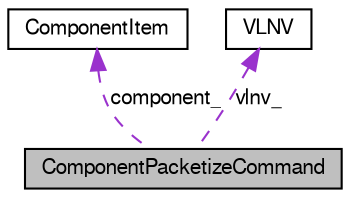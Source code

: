 digraph G
{
  bgcolor="transparent";
  edge [fontname="FreeSans",fontsize=10,labelfontname="FreeSans",labelfontsize=10];
  node [fontname="FreeSans",fontsize=10,shape=record];
  Node1 [label="ComponentPacketizeCommand",height=0.2,width=0.4,color="black", fillcolor="grey75", style="filled" fontcolor="black"];
  Node2 -> Node1 [dir=back,color="darkorchid3",fontsize=10,style="dashed",label="component_",fontname="FreeSans"];
  Node2 [label="ComponentItem",height=0.2,width=0.4,color="black",URL="$class_component_item.html",tooltip="ComponentItem class."];
  Node3 -> Node1 [dir=back,color="darkorchid3",fontsize=10,style="dashed",label="vlnv_",fontname="FreeSans"];
  Node3 [label="VLNV",height=0.2,width=0.4,color="black",URL="$class_v_l_n_v.html",tooltip="The class to hold VLNV information of a single IP-XACT document."];
}
